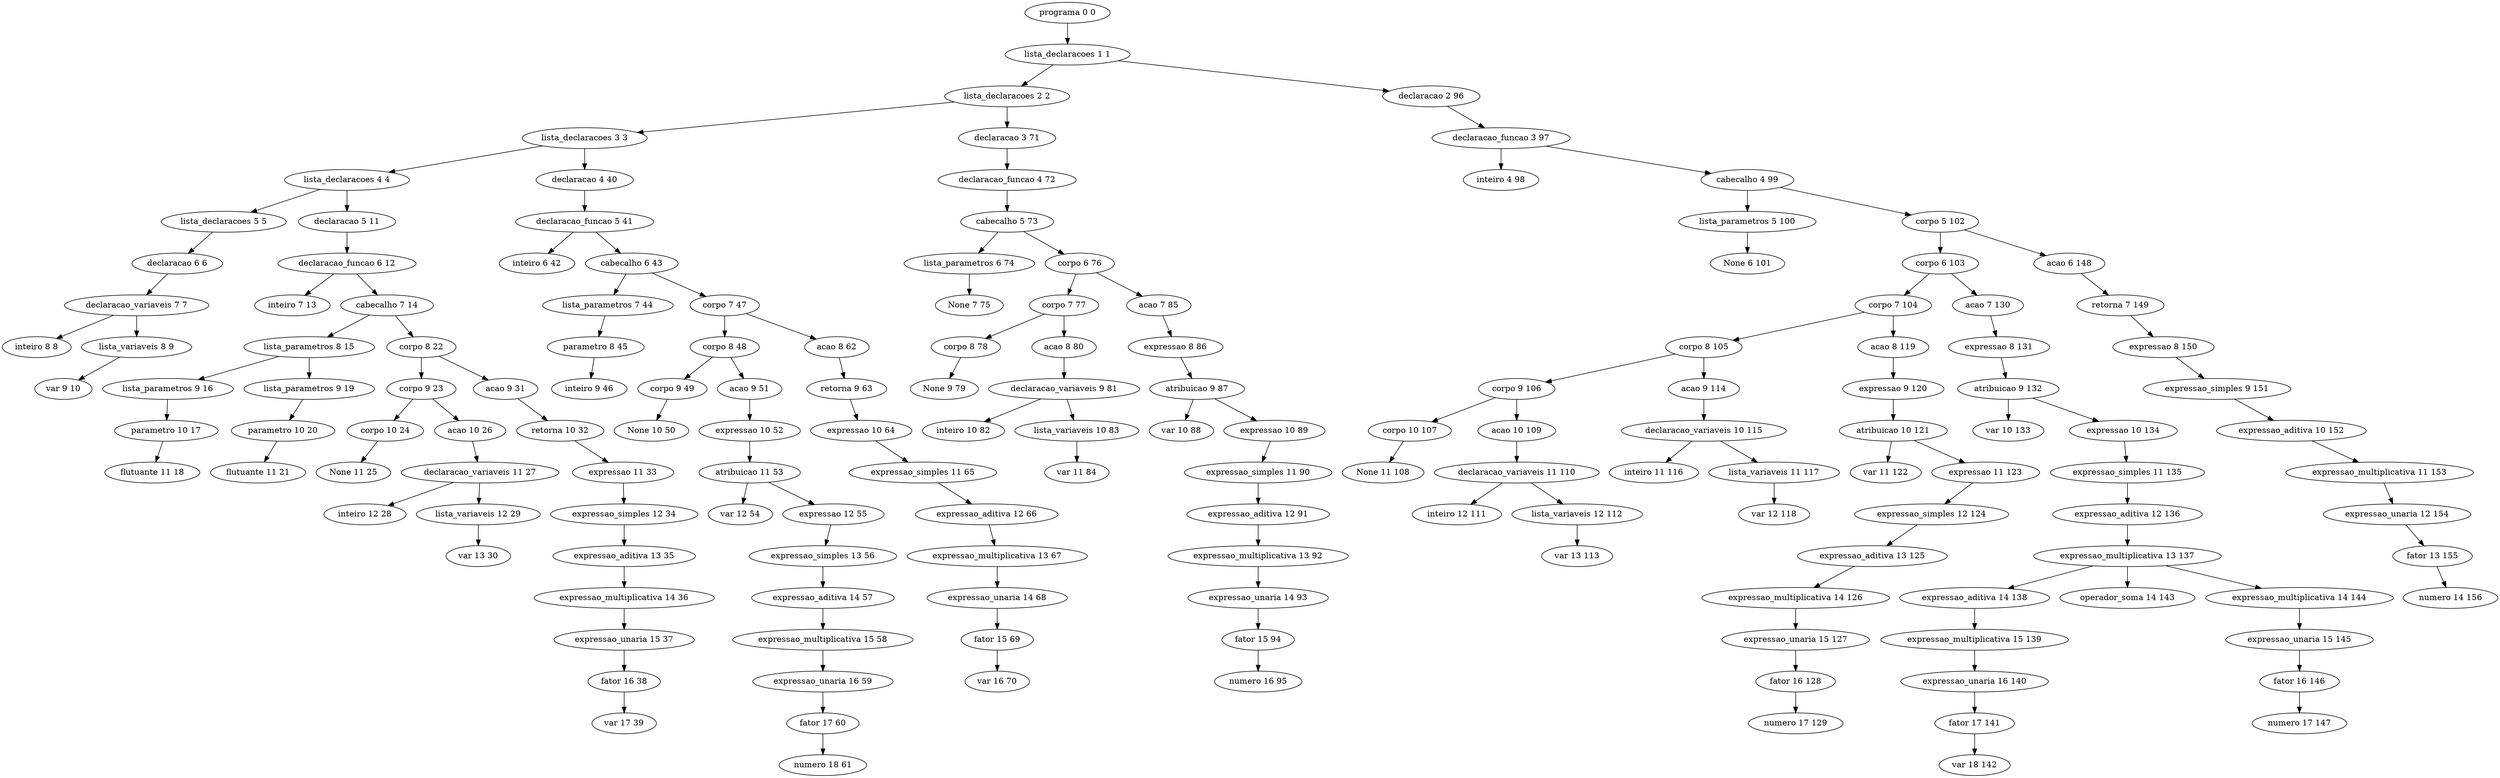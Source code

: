digraph G {
	"programa 0 0" -> "lista_declaracoes 1 1"
	"lista_declaracoes 1 1" -> "lista_declaracoes 2 2"
	"lista_declaracoes 2 2" -> "lista_declaracoes 3 3"
	"lista_declaracoes 3 3" -> "lista_declaracoes 4 4"
	"lista_declaracoes 4 4" -> "lista_declaracoes 5 5"
	"lista_declaracoes 5 5" -> "declaracao 6 6"
	"declaracao 6 6" -> "declaracao_variaveis 7 7"
	"declaracao_variaveis 7 7" -> "inteiro 8 8"
	"declaracao_variaveis 7 7" -> "lista_variaveis 8 9"
	"lista_variaveis 8 9" -> "var 9 10"
	"lista_declaracoes 4 4" -> "declaracao 5 11"
	"declaracao 5 11" -> "declaracao_funcao 6 12"
	"declaracao_funcao 6 12" -> "inteiro 7 13"
	"declaracao_funcao 6 12" -> "cabecalho 7 14"
	"cabecalho 7 14" -> "lista_parametros 8 15"
	"lista_parametros 8 15" -> "lista_parametros 9 16"
	"lista_parametros 9 16" -> "parametro 10 17"
	"parametro 10 17" -> "flutuante 11 18"
	"lista_parametros 8 15" -> "lista_parametros 9 19"
	"lista_parametros 9 19" -> "parametro 10 20"
	"parametro 10 20" -> "flutuante 11 21"
	"cabecalho 7 14" -> "corpo 8 22"
	"corpo 8 22" -> "corpo 9 23"
	"corpo 9 23" -> "corpo 10 24"
	"corpo 10 24" -> "None 11 25"
	"corpo 9 23" -> "acao 10 26"
	"acao 10 26" -> "declaracao_variaveis 11 27"
	"declaracao_variaveis 11 27" -> "inteiro 12 28"
	"declaracao_variaveis 11 27" -> "lista_variaveis 12 29"
	"lista_variaveis 12 29" -> "var 13 30"
	"corpo 8 22" -> "acao 9 31"
	"acao 9 31" -> "retorna 10 32"
	"retorna 10 32" -> "expressao 11 33"
	"expressao 11 33" -> "expressao_simples 12 34"
	"expressao_simples 12 34" -> "expressao_aditiva 13 35"
	"expressao_aditiva 13 35" -> "expressao_multiplicativa 14 36"
	"expressao_multiplicativa 14 36" -> "expressao_unaria 15 37"
	"expressao_unaria 15 37" -> "fator 16 38"
	"fator 16 38" -> "var 17 39"
	"lista_declaracoes 3 3" -> "declaracao 4 40"
	"declaracao 4 40" -> "declaracao_funcao 5 41"
	"declaracao_funcao 5 41" -> "inteiro 6 42"
	"declaracao_funcao 5 41" -> "cabecalho 6 43"
	"cabecalho 6 43" -> "lista_parametros 7 44"
	"lista_parametros 7 44" -> "parametro 8 45"
	"parametro 8 45" -> "inteiro 9 46"
	"cabecalho 6 43" -> "corpo 7 47"
	"corpo 7 47" -> "corpo 8 48"
	"corpo 8 48" -> "corpo 9 49"
	"corpo 9 49" -> "None 10 50"
	"corpo 8 48" -> "acao 9 51"
	"acao 9 51" -> "expressao 10 52"
	"expressao 10 52" -> "atribuicao 11 53"
	"atribuicao 11 53" -> "var 12 54"
	"atribuicao 11 53" -> "expressao 12 55"
	"expressao 12 55" -> "expressao_simples 13 56"
	"expressao_simples 13 56" -> "expressao_aditiva 14 57"
	"expressao_aditiva 14 57" -> "expressao_multiplicativa 15 58"
	"expressao_multiplicativa 15 58" -> "expressao_unaria 16 59"
	"expressao_unaria 16 59" -> "fator 17 60"
	"fator 17 60" -> "numero 18 61"
	"corpo 7 47" -> "acao 8 62"
	"acao 8 62" -> "retorna 9 63"
	"retorna 9 63" -> "expressao 10 64"
	"expressao 10 64" -> "expressao_simples 11 65"
	"expressao_simples 11 65" -> "expressao_aditiva 12 66"
	"expressao_aditiva 12 66" -> "expressao_multiplicativa 13 67"
	"expressao_multiplicativa 13 67" -> "expressao_unaria 14 68"
	"expressao_unaria 14 68" -> "fator 15 69"
	"fator 15 69" -> "var 16 70"
	"lista_declaracoes 2 2" -> "declaracao 3 71"
	"declaracao 3 71" -> "declaracao_funcao 4 72"
	"declaracao_funcao 4 72" -> "cabecalho 5 73"
	"cabecalho 5 73" -> "lista_parametros 6 74"
	"lista_parametros 6 74" -> "None 7 75"
	"cabecalho 5 73" -> "corpo 6 76"
	"corpo 6 76" -> "corpo 7 77"
	"corpo 7 77" -> "corpo 8 78"
	"corpo 8 78" -> "None 9 79"
	"corpo 7 77" -> "acao 8 80"
	"acao 8 80" -> "declaracao_variaveis 9 81"
	"declaracao_variaveis 9 81" -> "inteiro 10 82"
	"declaracao_variaveis 9 81" -> "lista_variaveis 10 83"
	"lista_variaveis 10 83" -> "var 11 84"
	"corpo 6 76" -> "acao 7 85"
	"acao 7 85" -> "expressao 8 86"
	"expressao 8 86" -> "atribuicao 9 87"
	"atribuicao 9 87" -> "var 10 88"
	"atribuicao 9 87" -> "expressao 10 89"
	"expressao 10 89" -> "expressao_simples 11 90"
	"expressao_simples 11 90" -> "expressao_aditiva 12 91"
	"expressao_aditiva 12 91" -> "expressao_multiplicativa 13 92"
	"expressao_multiplicativa 13 92" -> "expressao_unaria 14 93"
	"expressao_unaria 14 93" -> "fator 15 94"
	"fator 15 94" -> "numero 16 95"
	"lista_declaracoes 1 1" -> "declaracao 2 96"
	"declaracao 2 96" -> "declaracao_funcao 3 97"
	"declaracao_funcao 3 97" -> "inteiro 4 98"
	"declaracao_funcao 3 97" -> "cabecalho 4 99"
	"cabecalho 4 99" -> "lista_parametros 5 100"
	"lista_parametros 5 100" -> "None 6 101"
	"cabecalho 4 99" -> "corpo 5 102"
	"corpo 5 102" -> "corpo 6 103"
	"corpo 6 103" -> "corpo 7 104"
	"corpo 7 104" -> "corpo 8 105"
	"corpo 8 105" -> "corpo 9 106"
	"corpo 9 106" -> "corpo 10 107"
	"corpo 10 107" -> "None 11 108"
	"corpo 9 106" -> "acao 10 109"
	"acao 10 109" -> "declaracao_variaveis 11 110"
	"declaracao_variaveis 11 110" -> "inteiro 12 111"
	"declaracao_variaveis 11 110" -> "lista_variaveis 12 112"
	"lista_variaveis 12 112" -> "var 13 113"
	"corpo 8 105" -> "acao 9 114"
	"acao 9 114" -> "declaracao_variaveis 10 115"
	"declaracao_variaveis 10 115" -> "inteiro 11 116"
	"declaracao_variaveis 10 115" -> "lista_variaveis 11 117"
	"lista_variaveis 11 117" -> "var 12 118"
	"corpo 7 104" -> "acao 8 119"
	"acao 8 119" -> "expressao 9 120"
	"expressao 9 120" -> "atribuicao 10 121"
	"atribuicao 10 121" -> "var 11 122"
	"atribuicao 10 121" -> "expressao 11 123"
	"expressao 11 123" -> "expressao_simples 12 124"
	"expressao_simples 12 124" -> "expressao_aditiva 13 125"
	"expressao_aditiva 13 125" -> "expressao_multiplicativa 14 126"
	"expressao_multiplicativa 14 126" -> "expressao_unaria 15 127"
	"expressao_unaria 15 127" -> "fator 16 128"
	"fator 16 128" -> "numero 17 129"
	"corpo 6 103" -> "acao 7 130"
	"acao 7 130" -> "expressao 8 131"
	"expressao 8 131" -> "atribuicao 9 132"
	"atribuicao 9 132" -> "var 10 133"
	"atribuicao 9 132" -> "expressao 10 134"
	"expressao 10 134" -> "expressao_simples 11 135"
	"expressao_simples 11 135" -> "expressao_aditiva 12 136"
	"expressao_aditiva 12 136" -> "expressao_multiplicativa 13 137"
	"expressao_multiplicativa 13 137" -> "expressao_aditiva 14 138"
	"expressao_aditiva 14 138" -> "expressao_multiplicativa 15 139"
	"expressao_multiplicativa 15 139" -> "expressao_unaria 16 140"
	"expressao_unaria 16 140" -> "fator 17 141"
	"fator 17 141" -> "var 18 142"
	"expressao_multiplicativa 13 137" -> "operador_soma 14 143"
	"expressao_multiplicativa 13 137" -> "expressao_multiplicativa 14 144"
	"expressao_multiplicativa 14 144" -> "expressao_unaria 15 145"
	"expressao_unaria 15 145" -> "fator 16 146"
	"fator 16 146" -> "numero 17 147"
	"corpo 5 102" -> "acao 6 148"
	"acao 6 148" -> "retorna 7 149"
	"retorna 7 149" -> "expressao 8 150"
	"expressao 8 150" -> "expressao_simples 9 151"
	"expressao_simples 9 151" -> "expressao_aditiva 10 152"
	"expressao_aditiva 10 152" -> "expressao_multiplicativa 11 153"
	"expressao_multiplicativa 11 153" -> "expressao_unaria 12 154"
	"expressao_unaria 12 154" -> "fator 13 155"
	"fator 13 155" -> "numero 14 156"
}
